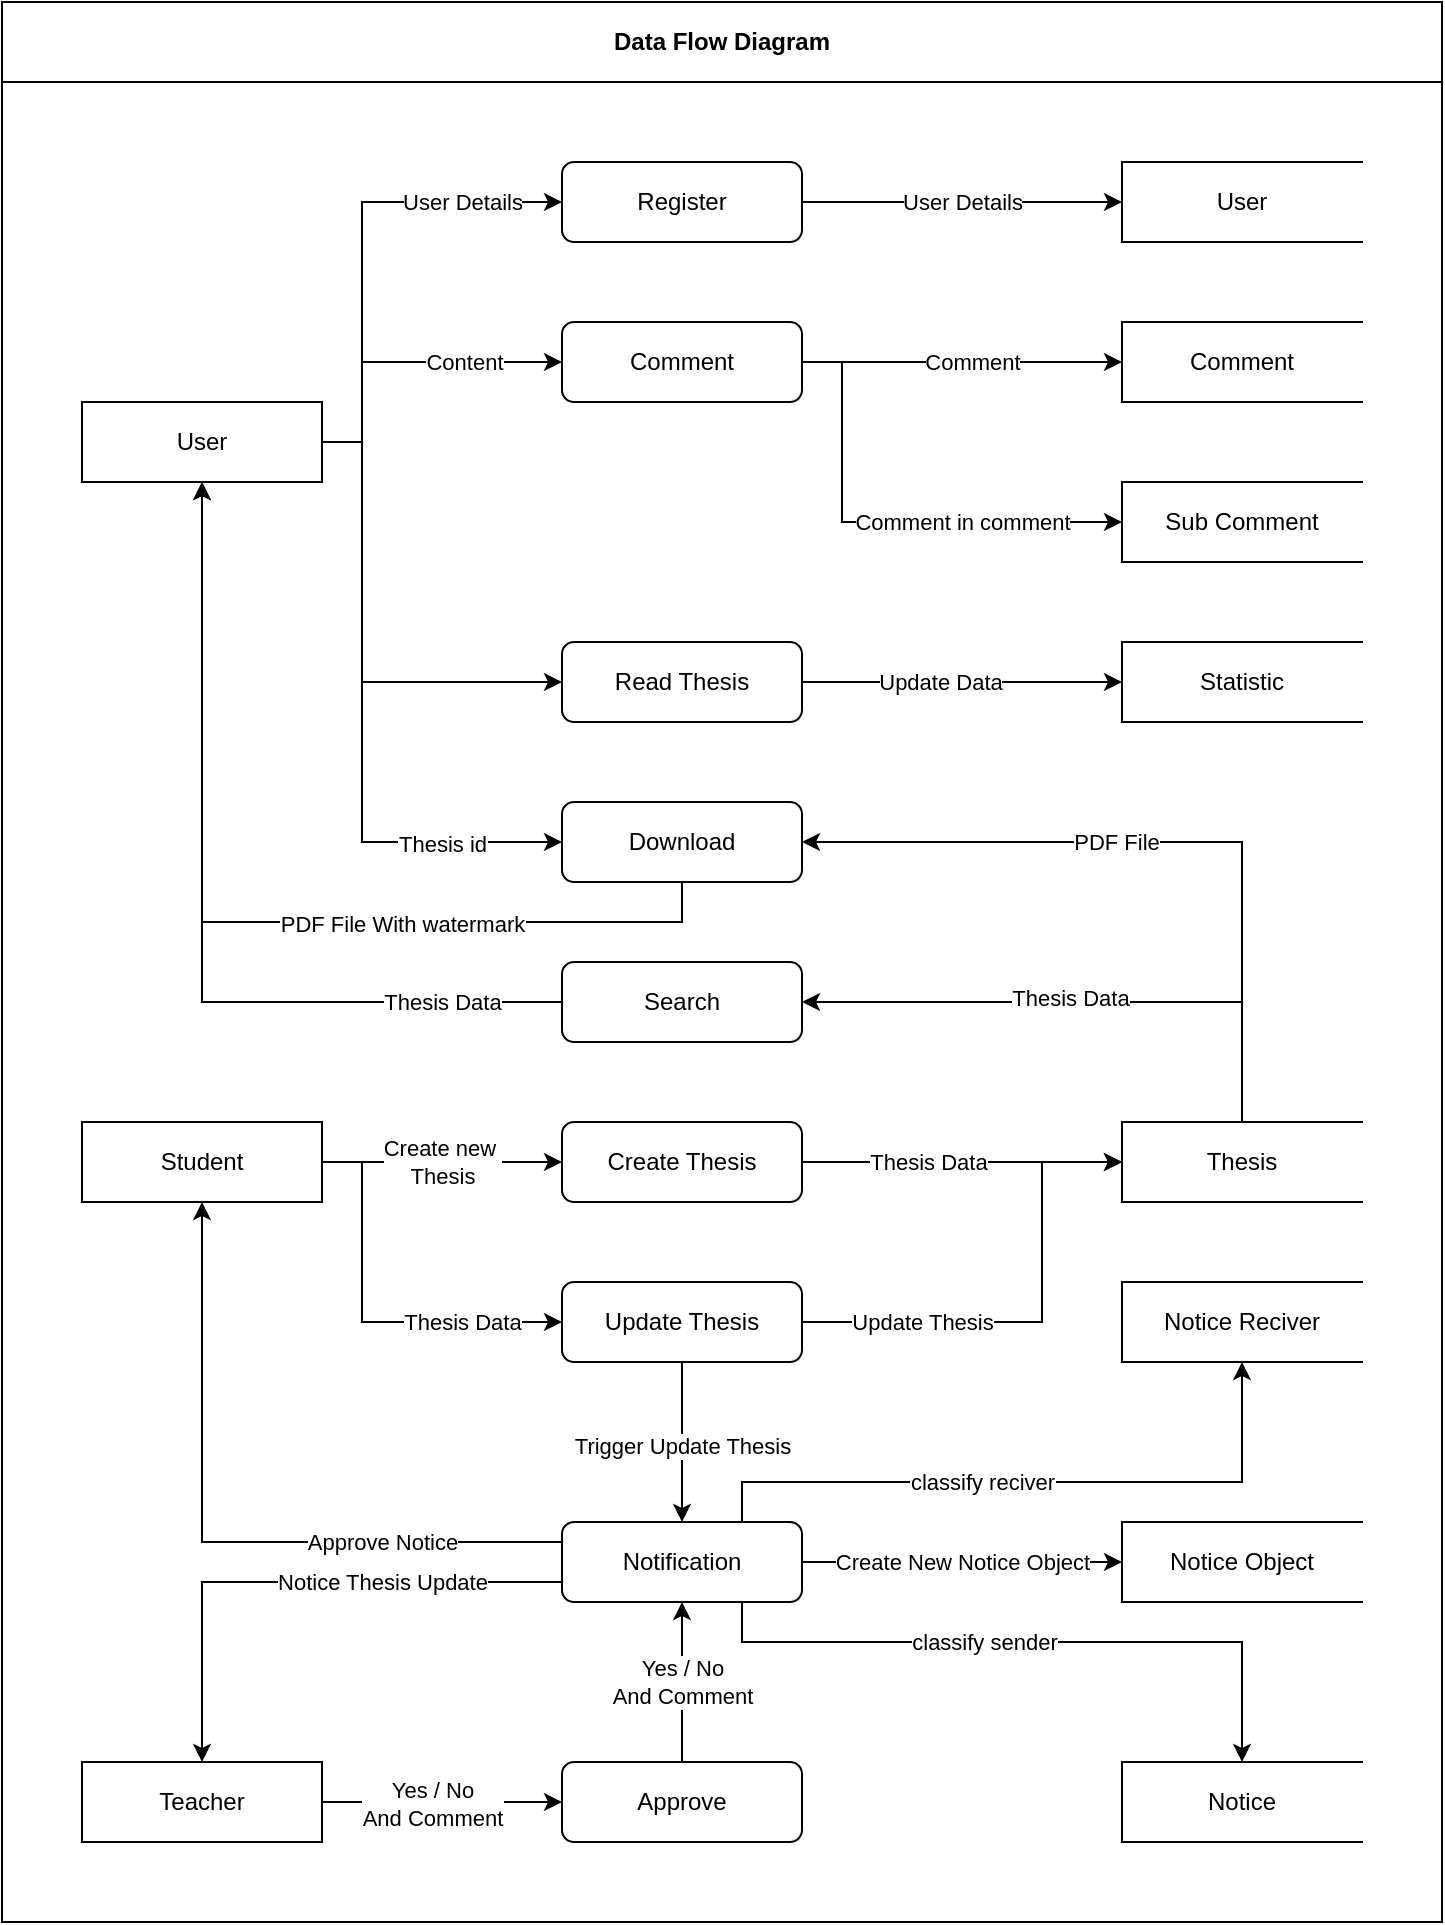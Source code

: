 <mxfile version="28.2.1">
  <diagram name="Page-1" id="c7558073-3199-34d8-9f00-42111426c3f3">
    <mxGraphModel dx="1891" dy="1048" grid="1" gridSize="10" guides="1" tooltips="1" connect="1" arrows="1" fold="1" page="1" pageScale="1" pageWidth="827" pageHeight="1169" background="none" math="0" shadow="0">
      <root>
        <mxCell id="0" />
        <mxCell id="1" parent="0" />
        <mxCell id="XStdR-fWvYOVHQd30nd--1" value="Data Flow Diagram" style="swimlane;whiteSpace=wrap;html=1;startSize=40;" vertex="1" parent="1">
          <mxGeometry x="40" y="40" width="720" height="960" as="geometry" />
        </mxCell>
        <mxCell id="7RZN1QD17hf1BqCUszEa-97" style="edgeStyle=orthogonalEdgeStyle;rounded=0;orthogonalLoop=1;jettySize=auto;html=1;entryX=0;entryY=0.5;entryDx=0;entryDy=0;" parent="XStdR-fWvYOVHQd30nd--1" source="7RZN1QD17hf1BqCUszEa-96" target="7RZN1QD17hf1BqCUszEa-99" edge="1">
          <mxGeometry relative="1" as="geometry">
            <mxPoint x="240" y="100" as="targetPoint" />
            <Array as="points">
              <mxPoint x="180" y="220" />
              <mxPoint x="180" y="100" />
            </Array>
          </mxGeometry>
        </mxCell>
        <mxCell id="7RZN1QD17hf1BqCUszEa-131" value="User Details" style="edgeLabel;html=1;align=center;verticalAlign=middle;resizable=0;points=[];" parent="7RZN1QD17hf1BqCUszEa-97" vertex="1" connectable="0">
          <mxGeometry x="0.343" y="-2" relative="1" as="geometry">
            <mxPoint x="29" y="-2" as="offset" />
          </mxGeometry>
        </mxCell>
        <mxCell id="7RZN1QD17hf1BqCUszEa-106" style="edgeStyle=orthogonalEdgeStyle;rounded=0;orthogonalLoop=1;jettySize=auto;html=1;exitX=0;exitY=0.5;exitDx=0;exitDy=0;entryX=0.5;entryY=1;entryDx=0;entryDy=0;" parent="XStdR-fWvYOVHQd30nd--1" source="7RZN1QD17hf1BqCUszEa-101" target="7RZN1QD17hf1BqCUszEa-96" edge="1">
          <mxGeometry relative="1" as="geometry">
            <mxPoint x="20" y="480" as="targetPoint" />
            <Array as="points">
              <mxPoint x="100" y="500" />
            </Array>
          </mxGeometry>
        </mxCell>
        <mxCell id="7RZN1QD17hf1BqCUszEa-133" value="Thesis Data" style="edgeLabel;html=1;align=center;verticalAlign=middle;resizable=0;points=[];" parent="7RZN1QD17hf1BqCUszEa-106" vertex="1" connectable="0">
          <mxGeometry x="-0.139" y="1" relative="1" as="geometry">
            <mxPoint x="121" y="9" as="offset" />
          </mxGeometry>
        </mxCell>
        <mxCell id="7RZN1QD17hf1BqCUszEa-120" style="edgeStyle=orthogonalEdgeStyle;rounded=0;orthogonalLoop=1;jettySize=auto;html=1;entryX=0;entryY=0.5;entryDx=0;entryDy=0;" parent="XStdR-fWvYOVHQd30nd--1" source="7RZN1QD17hf1BqCUszEa-96" target="7RZN1QD17hf1BqCUszEa-102" edge="1">
          <mxGeometry relative="1" as="geometry">
            <Array as="points">
              <mxPoint x="180" y="220" />
              <mxPoint x="180" y="180" />
            </Array>
          </mxGeometry>
        </mxCell>
        <mxCell id="7RZN1QD17hf1BqCUszEa-134" value="Content" style="edgeLabel;html=1;align=center;verticalAlign=middle;resizable=0;points=[];" parent="7RZN1QD17hf1BqCUszEa-120" vertex="1" connectable="0">
          <mxGeometry x="0.168" relative="1" as="geometry">
            <mxPoint x="17" as="offset" />
          </mxGeometry>
        </mxCell>
        <mxCell id="7RZN1QD17hf1BqCUszEa-181" style="edgeStyle=orthogonalEdgeStyle;rounded=0;orthogonalLoop=1;jettySize=auto;html=1;entryX=0;entryY=0.5;entryDx=0;entryDy=0;" parent="XStdR-fWvYOVHQd30nd--1" source="7RZN1QD17hf1BqCUszEa-96" target="7RZN1QD17hf1BqCUszEa-177" edge="1">
          <mxGeometry relative="1" as="geometry">
            <Array as="points">
              <mxPoint x="180" y="220" />
              <mxPoint x="180" y="340" />
            </Array>
          </mxGeometry>
        </mxCell>
        <mxCell id="7RZN1QD17hf1BqCUszEa-96" value="User" style="html=1;dashed=0;whiteSpace=wrap;rounded=0;" parent="XStdR-fWvYOVHQd30nd--1" vertex="1">
          <mxGeometry x="40" y="200" width="120" height="40" as="geometry" />
        </mxCell>
        <mxCell id="7RZN1QD17hf1BqCUszEa-109" style="edgeStyle=orthogonalEdgeStyle;rounded=0;orthogonalLoop=1;jettySize=auto;html=1;entryX=0;entryY=0.5;entryDx=0;entryDy=0;exitX=1;exitY=0.5;exitDx=0;exitDy=0;" parent="XStdR-fWvYOVHQd30nd--1" source="7RZN1QD17hf1BqCUszEa-99" target="7RZN1QD17hf1BqCUszEa-108" edge="1">
          <mxGeometry relative="1" as="geometry">
            <Array as="points">
              <mxPoint x="460" y="100" />
              <mxPoint x="460" y="100" />
            </Array>
          </mxGeometry>
        </mxCell>
        <mxCell id="7RZN1QD17hf1BqCUszEa-113" value="User Details" style="edgeLabel;html=1;align=center;verticalAlign=middle;resizable=0;points=[];" parent="7RZN1QD17hf1BqCUszEa-109" vertex="1" connectable="0">
          <mxGeometry x="-0.669" y="2" relative="1" as="geometry">
            <mxPoint x="53" y="2" as="offset" />
          </mxGeometry>
        </mxCell>
        <mxCell id="7RZN1QD17hf1BqCUszEa-107" style="edgeStyle=orthogonalEdgeStyle;rounded=0;orthogonalLoop=1;jettySize=auto;html=1;exitX=0.5;exitY=0;exitDx=0;exitDy=0;" parent="XStdR-fWvYOVHQd30nd--1" source="7RZN1QD17hf1BqCUszEa-125" target="7RZN1QD17hf1BqCUszEa-101" edge="1">
          <mxGeometry relative="1" as="geometry">
            <mxPoint x="480" y="480" as="sourcePoint" />
            <Array as="points">
              <mxPoint x="620" y="500" />
            </Array>
          </mxGeometry>
        </mxCell>
        <mxCell id="7RZN1QD17hf1BqCUszEa-112" value="Thesis Data" style="edgeLabel;html=1;align=center;verticalAlign=middle;resizable=0;points=[];" parent="7RZN1QD17hf1BqCUszEa-107" vertex="1" connectable="0">
          <mxGeometry x="0.042" y="-2" relative="1" as="geometry">
            <mxPoint as="offset" />
          </mxGeometry>
        </mxCell>
        <mxCell id="7RZN1QD17hf1BqCUszEa-101" value="Search" style="html=1;dashed=0;whiteSpace=wrap;glass=0;rounded=1;" parent="XStdR-fWvYOVHQd30nd--1" vertex="1">
          <mxGeometry x="280" y="480" width="120" height="40" as="geometry" />
        </mxCell>
        <mxCell id="7RZN1QD17hf1BqCUszEa-117" style="edgeStyle=orthogonalEdgeStyle;rounded=0;orthogonalLoop=1;jettySize=auto;html=1;entryX=0;entryY=0.5;entryDx=0;entryDy=0;" parent="XStdR-fWvYOVHQd30nd--1" source="7RZN1QD17hf1BqCUszEa-102" target="7RZN1QD17hf1BqCUszEa-116" edge="1">
          <mxGeometry relative="1" as="geometry">
            <Array as="points">
              <mxPoint x="420" y="180" />
              <mxPoint x="420" y="260" />
            </Array>
          </mxGeometry>
        </mxCell>
        <mxCell id="7RZN1QD17hf1BqCUszEa-118" value="Comment in comment" style="edgeLabel;html=1;align=center;verticalAlign=middle;resizable=0;points=[];" parent="7RZN1QD17hf1BqCUszEa-117" vertex="1" connectable="0">
          <mxGeometry x="0.234" y="-1" relative="1" as="geometry">
            <mxPoint x="12" y="-1" as="offset" />
          </mxGeometry>
        </mxCell>
        <mxCell id="7RZN1QD17hf1BqCUszEa-102" value="Comment" style="html=1;dashed=0;whiteSpace=wrap;glass=0;rounded=1;" parent="XStdR-fWvYOVHQd30nd--1" vertex="1">
          <mxGeometry x="280" y="160" width="120" height="40" as="geometry" />
        </mxCell>
        <mxCell id="7RZN1QD17hf1BqCUszEa-111" value="Comment" style="html=1;dashed=0;whiteSpace=wrap;shape=partialRectangle;right=0;" parent="XStdR-fWvYOVHQd30nd--1" vertex="1">
          <mxGeometry x="560" y="160" width="120" height="40" as="geometry" />
        </mxCell>
        <mxCell id="7RZN1QD17hf1BqCUszEa-114" value="C" style="edgeStyle=orthogonalEdgeStyle;rounded=0;orthogonalLoop=1;jettySize=auto;html=1;entryX=0;entryY=0.5;entryDx=0;entryDy=0;" parent="XStdR-fWvYOVHQd30nd--1" source="7RZN1QD17hf1BqCUszEa-102" target="7RZN1QD17hf1BqCUszEa-111" edge="1">
          <mxGeometry relative="1" as="geometry" />
        </mxCell>
        <mxCell id="7RZN1QD17hf1BqCUszEa-115" value="Comment" style="edgeLabel;html=1;align=center;verticalAlign=middle;resizable=0;points=[];" parent="7RZN1QD17hf1BqCUszEa-114" vertex="1" connectable="0">
          <mxGeometry x="-0.224" y="1" relative="1" as="geometry">
            <mxPoint x="23" y="1" as="offset" />
          </mxGeometry>
        </mxCell>
        <mxCell id="7RZN1QD17hf1BqCUszEa-116" value="Sub Comment" style="html=1;dashed=0;whiteSpace=wrap;shape=partialRectangle;right=0;" parent="XStdR-fWvYOVHQd30nd--1" vertex="1">
          <mxGeometry x="560" y="240" width="120" height="40" as="geometry" />
        </mxCell>
        <mxCell id="7RZN1QD17hf1BqCUszEa-126" style="edgeStyle=orthogonalEdgeStyle;rounded=0;orthogonalLoop=1;jettySize=auto;html=1;entryX=0;entryY=0.5;entryDx=0;entryDy=0;" parent="XStdR-fWvYOVHQd30nd--1" source="7RZN1QD17hf1BqCUszEa-122" target="7RZN1QD17hf1BqCUszEa-125" edge="1">
          <mxGeometry relative="1" as="geometry" />
        </mxCell>
        <mxCell id="7RZN1QD17hf1BqCUszEa-127" value="Thesis Data" style="edgeLabel;html=1;align=center;verticalAlign=middle;resizable=0;points=[];" parent="7RZN1QD17hf1BqCUszEa-126" vertex="1" connectable="0">
          <mxGeometry x="-0.211" relative="1" as="geometry">
            <mxPoint as="offset" />
          </mxGeometry>
        </mxCell>
        <mxCell id="7RZN1QD17hf1BqCUszEa-122" value="Create Thesis" style="html=1;dashed=0;whiteSpace=wrap;glass=0;rounded=1;" parent="XStdR-fWvYOVHQd30nd--1" vertex="1">
          <mxGeometry x="280" y="560" width="120" height="40" as="geometry" />
        </mxCell>
        <mxCell id="7RZN1QD17hf1BqCUszEa-124" style="edgeStyle=orthogonalEdgeStyle;rounded=0;orthogonalLoop=1;jettySize=auto;html=1;entryX=0;entryY=0.5;entryDx=0;entryDy=0;" parent="XStdR-fWvYOVHQd30nd--1" source="7RZN1QD17hf1BqCUszEa-123" target="7RZN1QD17hf1BqCUszEa-122" edge="1">
          <mxGeometry relative="1" as="geometry" />
        </mxCell>
        <mxCell id="7RZN1QD17hf1BqCUszEa-128" value="Create new&amp;nbsp;&lt;div&gt;Thesis&lt;/div&gt;" style="edgeLabel;html=1;align=center;verticalAlign=middle;resizable=0;points=[];" parent="7RZN1QD17hf1BqCUszEa-124" vertex="1" connectable="0">
          <mxGeometry x="-0.186" y="3" relative="1" as="geometry">
            <mxPoint x="11" y="3" as="offset" />
          </mxGeometry>
        </mxCell>
        <mxCell id="7RZN1QD17hf1BqCUszEa-136" style="edgeStyle=orthogonalEdgeStyle;rounded=0;orthogonalLoop=1;jettySize=auto;html=1;entryX=0;entryY=0.5;entryDx=0;entryDy=0;" parent="XStdR-fWvYOVHQd30nd--1" source="7RZN1QD17hf1BqCUszEa-123" target="7RZN1QD17hf1BqCUszEa-135" edge="1">
          <mxGeometry relative="1" as="geometry">
            <Array as="points">
              <mxPoint x="180" y="580" />
              <mxPoint x="180" y="660" />
            </Array>
          </mxGeometry>
        </mxCell>
        <mxCell id="7RZN1QD17hf1BqCUszEa-137" value="Thesis Data" style="edgeLabel;html=1;align=center;verticalAlign=middle;resizable=0;points=[];" parent="7RZN1QD17hf1BqCUszEa-136" vertex="1" connectable="0">
          <mxGeometry x="0.372" y="-4" relative="1" as="geometry">
            <mxPoint x="13" y="-4" as="offset" />
          </mxGeometry>
        </mxCell>
        <mxCell id="7RZN1QD17hf1BqCUszEa-123" value="Student" style="html=1;dashed=0;whiteSpace=wrap;rounded=0;" parent="XStdR-fWvYOVHQd30nd--1" vertex="1">
          <mxGeometry x="40" y="560" width="120" height="40" as="geometry" />
        </mxCell>
        <mxCell id="7RZN1QD17hf1BqCUszEa-125" value="Thesis" style="html=1;dashed=0;whiteSpace=wrap;shape=partialRectangle;right=0;" parent="XStdR-fWvYOVHQd30nd--1" vertex="1">
          <mxGeometry x="560" y="560" width="120" height="40" as="geometry" />
        </mxCell>
        <mxCell id="7RZN1QD17hf1BqCUszEa-138" style="edgeStyle=orthogonalEdgeStyle;rounded=0;orthogonalLoop=1;jettySize=auto;html=1;entryX=0;entryY=0.5;entryDx=0;entryDy=0;" parent="XStdR-fWvYOVHQd30nd--1" source="7RZN1QD17hf1BqCUszEa-135" target="7RZN1QD17hf1BqCUszEa-125" edge="1">
          <mxGeometry relative="1" as="geometry">
            <Array as="points">
              <mxPoint x="520" y="660" />
              <mxPoint x="520" y="580" />
            </Array>
          </mxGeometry>
        </mxCell>
        <mxCell id="7RZN1QD17hf1BqCUszEa-139" value="Update Thesis" style="edgeLabel;html=1;align=center;verticalAlign=middle;resizable=0;points=[];" parent="7RZN1QD17hf1BqCUszEa-138" vertex="1" connectable="0">
          <mxGeometry x="-0.607" y="-1" relative="1" as="geometry">
            <mxPoint x="13" y="-1" as="offset" />
          </mxGeometry>
        </mxCell>
        <mxCell id="7RZN1QD17hf1BqCUszEa-153" style="edgeStyle=orthogonalEdgeStyle;rounded=0;orthogonalLoop=1;jettySize=auto;html=1;exitX=0.5;exitY=1;exitDx=0;exitDy=0;entryX=0.5;entryY=0;entryDx=0;entryDy=0;" parent="XStdR-fWvYOVHQd30nd--1" source="7RZN1QD17hf1BqCUszEa-135" target="7RZN1QD17hf1BqCUszEa-152" edge="1">
          <mxGeometry relative="1" as="geometry">
            <mxPoint x="440" y="700" as="targetPoint" />
            <Array as="points" />
          </mxGeometry>
        </mxCell>
        <mxCell id="7RZN1QD17hf1BqCUszEa-154" value="Trigger Update Thesis" style="edgeLabel;html=1;align=center;verticalAlign=middle;resizable=0;points=[];" parent="7RZN1QD17hf1BqCUszEa-153" vertex="1" connectable="0">
          <mxGeometry x="0.081" y="-1" relative="1" as="geometry">
            <mxPoint x="1" y="-1" as="offset" />
          </mxGeometry>
        </mxCell>
        <mxCell id="7RZN1QD17hf1BqCUszEa-135" value="Update Thesis" style="html=1;dashed=0;whiteSpace=wrap;glass=0;rounded=1;" parent="XStdR-fWvYOVHQd30nd--1" vertex="1">
          <mxGeometry x="280" y="640" width="120" height="40" as="geometry" />
        </mxCell>
        <mxCell id="7RZN1QD17hf1BqCUszEa-157" style="edgeStyle=orthogonalEdgeStyle;rounded=0;orthogonalLoop=1;jettySize=auto;html=1;entryX=0.5;entryY=0;entryDx=0;entryDy=0;exitX=0;exitY=0.75;exitDx=0;exitDy=0;" parent="XStdR-fWvYOVHQd30nd--1" source="7RZN1QD17hf1BqCUszEa-152" target="7RZN1QD17hf1BqCUszEa-156" edge="1">
          <mxGeometry relative="1" as="geometry">
            <mxPoint x="490" y="859.57" as="sourcePoint" />
            <Array as="points">
              <mxPoint x="100" y="790" />
            </Array>
          </mxGeometry>
        </mxCell>
        <mxCell id="7RZN1QD17hf1BqCUszEa-158" value="Notice Thesis Update" style="edgeLabel;html=1;align=center;verticalAlign=middle;resizable=0;points=[];" parent="7RZN1QD17hf1BqCUszEa-157" vertex="1" connectable="0">
          <mxGeometry x="0.674" y="-1" relative="1" as="geometry">
            <mxPoint x="91" y="-46" as="offset" />
          </mxGeometry>
        </mxCell>
        <mxCell id="7RZN1QD17hf1BqCUszEa-164" style="edgeStyle=orthogonalEdgeStyle;rounded=0;orthogonalLoop=1;jettySize=auto;html=1;entryX=0;entryY=0.5;entryDx=0;entryDy=0;exitX=1;exitY=0.5;exitDx=0;exitDy=0;" parent="XStdR-fWvYOVHQd30nd--1" source="7RZN1QD17hf1BqCUszEa-152" target="7RZN1QD17hf1BqCUszEa-163" edge="1">
          <mxGeometry relative="1" as="geometry">
            <mxPoint x="600" y="740" as="sourcePoint" />
          </mxGeometry>
        </mxCell>
        <mxCell id="7RZN1QD17hf1BqCUszEa-165" value="Create New Notice Object" style="edgeLabel;html=1;align=center;verticalAlign=middle;resizable=0;points=[];" parent="7RZN1QD17hf1BqCUszEa-164" vertex="1" connectable="0">
          <mxGeometry x="-0.038" y="2" relative="1" as="geometry">
            <mxPoint x="3" y="2" as="offset" />
          </mxGeometry>
        </mxCell>
        <mxCell id="7RZN1QD17hf1BqCUszEa-166" style="edgeStyle=orthogonalEdgeStyle;rounded=0;orthogonalLoop=1;jettySize=auto;html=1;entryX=0.5;entryY=1;entryDx=0;entryDy=0;exitX=0.75;exitY=0;exitDx=0;exitDy=0;" parent="XStdR-fWvYOVHQd30nd--1" source="7RZN1QD17hf1BqCUszEa-152" target="7RZN1QD17hf1BqCUszEa-168" edge="1">
          <mxGeometry relative="1" as="geometry">
            <mxPoint x="760" y="700" as="targetPoint" />
            <mxPoint x="590" y="720" as="sourcePoint" />
            <Array as="points">
              <mxPoint x="370" y="740" />
              <mxPoint x="620" y="740" />
            </Array>
          </mxGeometry>
        </mxCell>
        <mxCell id="7RZN1QD17hf1BqCUszEa-170" value="classify reciver" style="edgeLabel;html=1;align=center;verticalAlign=middle;resizable=0;points=[];" parent="7RZN1QD17hf1BqCUszEa-166" vertex="1" connectable="0">
          <mxGeometry x="0.688" y="-1" relative="1" as="geometry">
            <mxPoint x="-131" y="8" as="offset" />
          </mxGeometry>
        </mxCell>
        <mxCell id="7RZN1QD17hf1BqCUszEa-169" style="edgeStyle=orthogonalEdgeStyle;rounded=0;orthogonalLoop=1;jettySize=auto;html=1;entryX=0.5;entryY=0;entryDx=0;entryDy=0;exitX=0.75;exitY=1;exitDx=0;exitDy=0;" parent="XStdR-fWvYOVHQd30nd--1" source="7RZN1QD17hf1BqCUszEa-152" target="7RZN1QD17hf1BqCUszEa-167" edge="1">
          <mxGeometry relative="1" as="geometry">
            <mxPoint x="620" y="760" as="sourcePoint" />
            <Array as="points">
              <mxPoint x="370" y="820" />
              <mxPoint x="620" y="820" />
            </Array>
          </mxGeometry>
        </mxCell>
        <mxCell id="7RZN1QD17hf1BqCUszEa-172" value="classify sender" style="edgeLabel;html=1;align=center;verticalAlign=middle;resizable=0;points=[];" parent="7RZN1QD17hf1BqCUszEa-169" vertex="1" connectable="0">
          <mxGeometry x="0.683" y="2" relative="1" as="geometry">
            <mxPoint x="-131" y="-8" as="offset" />
          </mxGeometry>
        </mxCell>
        <mxCell id="7RZN1QD17hf1BqCUszEa-175" style="edgeStyle=orthogonalEdgeStyle;rounded=0;orthogonalLoop=1;jettySize=auto;html=1;entryX=0.5;entryY=1;entryDx=0;entryDy=0;exitX=0;exitY=0.25;exitDx=0;exitDy=0;" parent="XStdR-fWvYOVHQd30nd--1" source="7RZN1QD17hf1BqCUszEa-152" target="7RZN1QD17hf1BqCUszEa-123" edge="1">
          <mxGeometry relative="1" as="geometry">
            <mxPoint x="380" y="760" as="sourcePoint" />
          </mxGeometry>
        </mxCell>
        <mxCell id="7RZN1QD17hf1BqCUszEa-176" value="Approve Notice" style="edgeLabel;html=1;align=center;verticalAlign=middle;resizable=0;points=[];" parent="7RZN1QD17hf1BqCUszEa-175" vertex="1" connectable="0">
          <mxGeometry x="0.049" relative="1" as="geometry">
            <mxPoint x="90" y="3" as="offset" />
          </mxGeometry>
        </mxCell>
        <mxCell id="7RZN1QD17hf1BqCUszEa-152" value="Notification" style="html=1;dashed=0;whiteSpace=wrap;glass=0;rounded=1;" parent="XStdR-fWvYOVHQd30nd--1" vertex="1">
          <mxGeometry x="280" y="760" width="120" height="40" as="geometry" />
        </mxCell>
        <mxCell id="7RZN1QD17hf1BqCUszEa-160" style="edgeStyle=orthogonalEdgeStyle;rounded=0;orthogonalLoop=1;jettySize=auto;html=1;entryX=0;entryY=0.5;entryDx=0;entryDy=0;" parent="XStdR-fWvYOVHQd30nd--1" source="7RZN1QD17hf1BqCUszEa-156" target="7RZN1QD17hf1BqCUszEa-159" edge="1">
          <mxGeometry relative="1" as="geometry" />
        </mxCell>
        <mxCell id="7RZN1QD17hf1BqCUszEa-161" value="Yes / No&lt;div&gt;And Comment&lt;/div&gt;" style="edgeLabel;html=1;align=center;verticalAlign=middle;resizable=0;points=[];" parent="7RZN1QD17hf1BqCUszEa-160" vertex="1" connectable="0">
          <mxGeometry x="-0.093" y="-1" relative="1" as="geometry">
            <mxPoint as="offset" />
          </mxGeometry>
        </mxCell>
        <mxCell id="7RZN1QD17hf1BqCUszEa-156" value="Teacher" style="html=1;dashed=0;whiteSpace=wrap;rounded=0;" parent="XStdR-fWvYOVHQd30nd--1" vertex="1">
          <mxGeometry x="40" y="880" width="120" height="40" as="geometry" />
        </mxCell>
        <mxCell id="7RZN1QD17hf1BqCUszEa-173" style="edgeStyle=orthogonalEdgeStyle;rounded=0;orthogonalLoop=1;jettySize=auto;html=1;entryX=0.5;entryY=1;entryDx=0;entryDy=0;" parent="XStdR-fWvYOVHQd30nd--1" source="7RZN1QD17hf1BqCUszEa-159" target="7RZN1QD17hf1BqCUszEa-152" edge="1">
          <mxGeometry relative="1" as="geometry">
            <mxPoint x="620" y="879.57" as="targetPoint" />
          </mxGeometry>
        </mxCell>
        <mxCell id="7RZN1QD17hf1BqCUszEa-174" value="Yes / No&lt;div&gt;And Comment&lt;/div&gt;" style="edgeLabel;html=1;align=center;verticalAlign=middle;resizable=0;points=[];" parent="7RZN1QD17hf1BqCUszEa-173" vertex="1" connectable="0">
          <mxGeometry x="-0.327" y="-1" relative="1" as="geometry">
            <mxPoint x="-1" y="-13" as="offset" />
          </mxGeometry>
        </mxCell>
        <mxCell id="7RZN1QD17hf1BqCUszEa-159" value="Approve" style="html=1;dashed=0;whiteSpace=wrap;glass=0;rounded=1;" parent="XStdR-fWvYOVHQd30nd--1" vertex="1">
          <mxGeometry x="280" y="880" width="120" height="40" as="geometry" />
        </mxCell>
        <mxCell id="7RZN1QD17hf1BqCUszEa-163" value="Notice Object" style="html=1;dashed=0;whiteSpace=wrap;shape=partialRectangle;right=0;" parent="XStdR-fWvYOVHQd30nd--1" vertex="1">
          <mxGeometry x="560" y="760" width="120" height="40" as="geometry" />
        </mxCell>
        <mxCell id="7RZN1QD17hf1BqCUszEa-167" value="Notice" style="html=1;dashed=0;whiteSpace=wrap;shape=partialRectangle;right=0;" parent="XStdR-fWvYOVHQd30nd--1" vertex="1">
          <mxGeometry x="560" y="880" width="120" height="40" as="geometry" />
        </mxCell>
        <mxCell id="7RZN1QD17hf1BqCUszEa-168" value="Notice Reciver" style="html=1;dashed=0;whiteSpace=wrap;shape=partialRectangle;right=0;" parent="XStdR-fWvYOVHQd30nd--1" vertex="1">
          <mxGeometry x="560" y="640" width="120" height="40" as="geometry" />
        </mxCell>
        <mxCell id="7RZN1QD17hf1BqCUszEa-179" style="edgeStyle=orthogonalEdgeStyle;rounded=0;orthogonalLoop=1;jettySize=auto;html=1;entryX=0;entryY=0.5;entryDx=0;entryDy=0;" parent="XStdR-fWvYOVHQd30nd--1" source="7RZN1QD17hf1BqCUszEa-177" target="7RZN1QD17hf1BqCUszEa-178" edge="1">
          <mxGeometry relative="1" as="geometry" />
        </mxCell>
        <mxCell id="7RZN1QD17hf1BqCUszEa-180" value="Update Data" style="edgeLabel;html=1;align=center;verticalAlign=middle;resizable=0;points=[];" parent="7RZN1QD17hf1BqCUszEa-179" vertex="1" connectable="0">
          <mxGeometry x="-0.139" y="2" relative="1" as="geometry">
            <mxPoint y="2" as="offset" />
          </mxGeometry>
        </mxCell>
        <mxCell id="7RZN1QD17hf1BqCUszEa-177" value="Read Thesis" style="html=1;dashed=0;whiteSpace=wrap;glass=0;rounded=1;" parent="XStdR-fWvYOVHQd30nd--1" vertex="1">
          <mxGeometry x="280" y="320" width="120" height="40" as="geometry" />
        </mxCell>
        <mxCell id="7RZN1QD17hf1BqCUszEa-178" value="Statistic" style="html=1;dashed=0;whiteSpace=wrap;shape=partialRectangle;right=0;" parent="XStdR-fWvYOVHQd30nd--1" vertex="1">
          <mxGeometry x="560" y="320" width="120" height="40" as="geometry" />
        </mxCell>
        <mxCell id="7RZN1QD17hf1BqCUszEa-186" style="edgeStyle=orthogonalEdgeStyle;rounded=0;orthogonalLoop=1;jettySize=auto;html=1;exitX=1;exitY=0.5;exitDx=0;exitDy=0;entryX=0;entryY=0.5;entryDx=0;entryDy=0;" parent="XStdR-fWvYOVHQd30nd--1" source="7RZN1QD17hf1BqCUszEa-96" target="7RZN1QD17hf1BqCUszEa-182" edge="1">
          <mxGeometry relative="1" as="geometry">
            <Array as="points">
              <mxPoint x="180" y="220" />
              <mxPoint x="180" y="420" />
            </Array>
          </mxGeometry>
        </mxCell>
        <mxCell id="7RZN1QD17hf1BqCUszEa-187" value="Thesis id" style="edgeLabel;html=1;align=center;verticalAlign=middle;resizable=0;points=[];" parent="7RZN1QD17hf1BqCUszEa-186" vertex="1" connectable="0">
          <mxGeometry x="-0.504" y="3" relative="1" as="geometry">
            <mxPoint x="37" y="141" as="offset" />
          </mxGeometry>
        </mxCell>
        <mxCell id="7RZN1QD17hf1BqCUszEa-190" style="edgeStyle=orthogonalEdgeStyle;rounded=0;orthogonalLoop=1;jettySize=auto;html=1;entryX=0.5;entryY=1;entryDx=0;entryDy=0;exitX=0.5;exitY=1;exitDx=0;exitDy=0;" parent="XStdR-fWvYOVHQd30nd--1" source="7RZN1QD17hf1BqCUszEa-182" target="7RZN1QD17hf1BqCUszEa-96" edge="1">
          <mxGeometry relative="1" as="geometry" />
        </mxCell>
        <mxCell id="7RZN1QD17hf1BqCUszEa-191" value="PDF File With watermark" style="edgeLabel;html=1;align=center;verticalAlign=middle;resizable=0;points=[];" parent="7RZN1QD17hf1BqCUszEa-190" vertex="1" connectable="0">
          <mxGeometry x="-0.361" y="1" relative="1" as="geometry">
            <mxPoint x="-7" as="offset" />
          </mxGeometry>
        </mxCell>
        <mxCell id="7RZN1QD17hf1BqCUszEa-182" value="Download" style="html=1;dashed=0;whiteSpace=wrap;glass=0;rounded=1;" parent="XStdR-fWvYOVHQd30nd--1" vertex="1">
          <mxGeometry x="280" y="400" width="120" height="40" as="geometry" />
        </mxCell>
        <mxCell id="7RZN1QD17hf1BqCUszEa-184" style="edgeStyle=orthogonalEdgeStyle;rounded=0;orthogonalLoop=1;jettySize=auto;html=1;entryX=1;entryY=0.5;entryDx=0;entryDy=0;exitX=0.5;exitY=0;exitDx=0;exitDy=0;" parent="XStdR-fWvYOVHQd30nd--1" source="7RZN1QD17hf1BqCUszEa-125" target="7RZN1QD17hf1BqCUszEa-182" edge="1">
          <mxGeometry relative="1" as="geometry">
            <mxPoint x="560" y="500" as="sourcePoint" />
          </mxGeometry>
        </mxCell>
        <mxCell id="7RZN1QD17hf1BqCUszEa-185" value="PDF File" style="edgeLabel;html=1;align=center;verticalAlign=middle;resizable=0;points=[];" parent="7RZN1QD17hf1BqCUszEa-184" vertex="1" connectable="0">
          <mxGeometry x="0.237" y="2" relative="1" as="geometry">
            <mxPoint x="19" y="-2" as="offset" />
          </mxGeometry>
        </mxCell>
        <mxCell id="7RZN1QD17hf1BqCUszEa-99" value="Register" style="html=1;dashed=0;whiteSpace=wrap;glass=0;rounded=1;" parent="XStdR-fWvYOVHQd30nd--1" vertex="1">
          <mxGeometry x="280" y="80" width="120" height="40" as="geometry" />
        </mxCell>
        <mxCell id="7RZN1QD17hf1BqCUszEa-108" value="User" style="html=1;dashed=0;whiteSpace=wrap;shape=partialRectangle;right=0;" parent="XStdR-fWvYOVHQd30nd--1" vertex="1">
          <mxGeometry x="560" y="80" width="120" height="40" as="geometry" />
        </mxCell>
      </root>
    </mxGraphModel>
  </diagram>
</mxfile>
